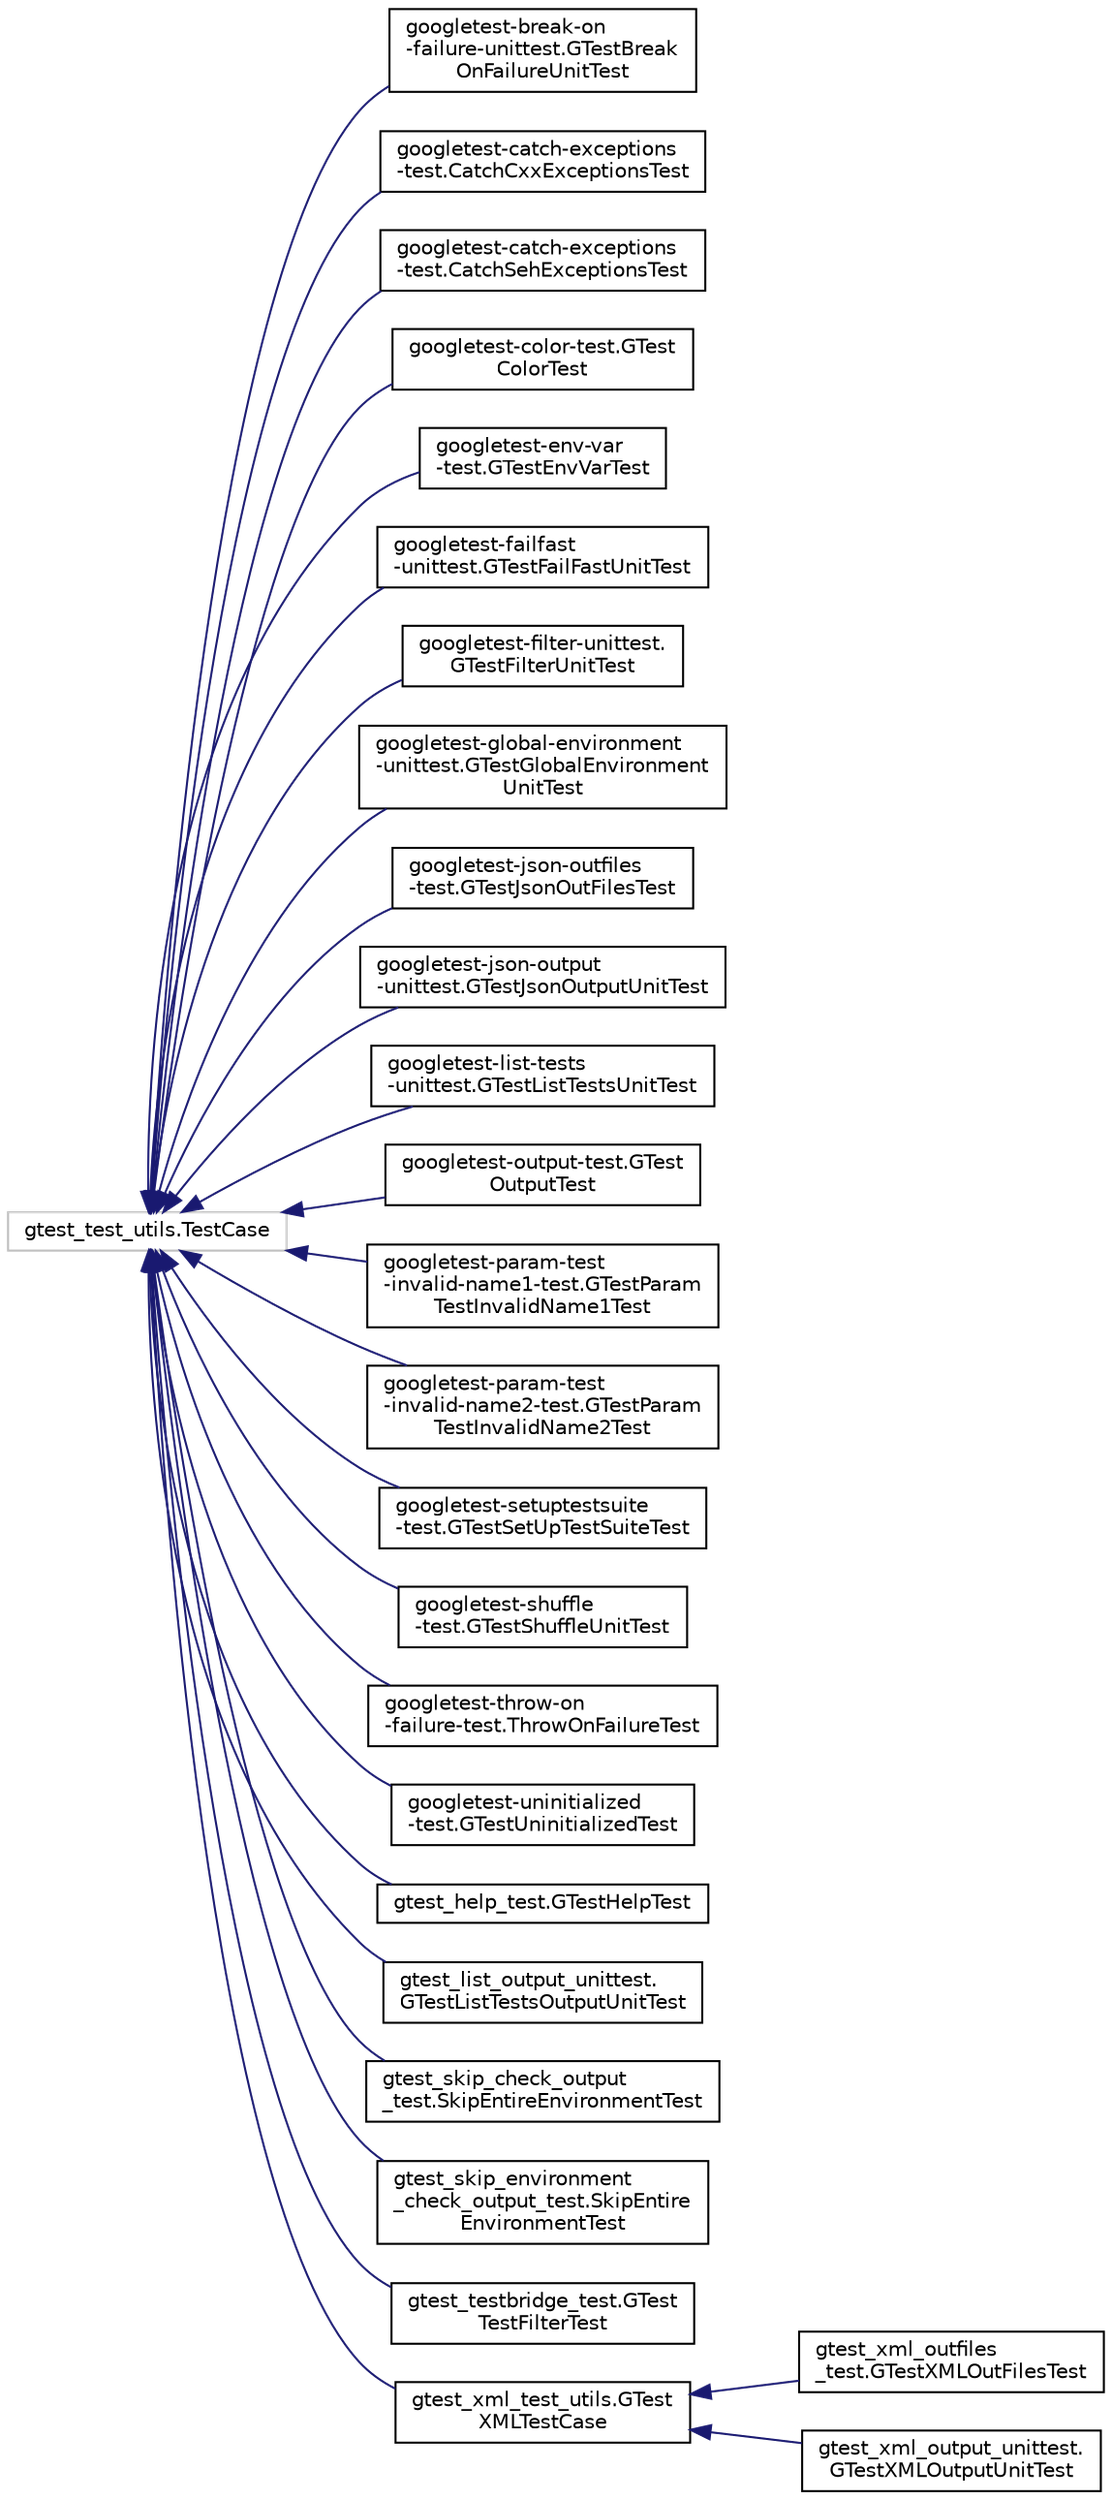 digraph "Graphical Class Hierarchy"
{
 // LATEX_PDF_SIZE
  bgcolor="transparent";
  edge [fontname="Helvetica",fontsize="10",labelfontname="Helvetica",labelfontsize="10"];
  node [fontname="Helvetica",fontsize="10",shape=record];
  rankdir="LR";
  Node442 [label="gtest_test_utils.TestCase",height=0.2,width=0.4,color="grey75",tooltip=" "];
  Node442 -> Node0 [dir="back",color="midnightblue",fontsize="10",style="solid",fontname="Helvetica"];
  Node0 [label="googletest-break-on\l-failure-unittest.GTestBreak\lOnFailureUnitTest",height=0.2,width=0.4,color="black",URL="$classgoogletest-break-on-failure-unittest_1_1GTestBreakOnFailureUnitTest.html",tooltip=" "];
  Node442 -> Node444 [dir="back",color="midnightblue",fontsize="10",style="solid",fontname="Helvetica"];
  Node444 [label="googletest-catch-exceptions\l-test.CatchCxxExceptionsTest",height=0.2,width=0.4,color="black",URL="$classgoogletest-catch-exceptions-test_1_1CatchCxxExceptionsTest.html",tooltip=" "];
  Node442 -> Node445 [dir="back",color="midnightblue",fontsize="10",style="solid",fontname="Helvetica"];
  Node445 [label="googletest-catch-exceptions\l-test.CatchSehExceptionsTest",height=0.2,width=0.4,color="black",URL="$classgoogletest-catch-exceptions-test_1_1CatchSehExceptionsTest.html",tooltip=" "];
  Node442 -> Node446 [dir="back",color="midnightblue",fontsize="10",style="solid",fontname="Helvetica"];
  Node446 [label="googletest-color-test.GTest\lColorTest",height=0.2,width=0.4,color="black",URL="$classgoogletest-color-test_1_1GTestColorTest.html",tooltip=" "];
  Node442 -> Node447 [dir="back",color="midnightblue",fontsize="10",style="solid",fontname="Helvetica"];
  Node447 [label="googletest-env-var\l-test.GTestEnvVarTest",height=0.2,width=0.4,color="black",URL="$classgoogletest-env-var-test_1_1GTestEnvVarTest.html",tooltip=" "];
  Node442 -> Node448 [dir="back",color="midnightblue",fontsize="10",style="solid",fontname="Helvetica"];
  Node448 [label="googletest-failfast\l-unittest.GTestFailFastUnitTest",height=0.2,width=0.4,color="black",URL="$classgoogletest-failfast-unittest_1_1GTestFailFastUnitTest.html",tooltip=" "];
  Node442 -> Node449 [dir="back",color="midnightblue",fontsize="10",style="solid",fontname="Helvetica"];
  Node449 [label="googletest-filter-unittest.\lGTestFilterUnitTest",height=0.2,width=0.4,color="black",URL="$classgoogletest-filter-unittest_1_1GTestFilterUnitTest.html",tooltip=" "];
  Node442 -> Node450 [dir="back",color="midnightblue",fontsize="10",style="solid",fontname="Helvetica"];
  Node450 [label="googletest-global-environment\l-unittest.GTestGlobalEnvironment\lUnitTest",height=0.2,width=0.4,color="black",URL="$classgoogletest-global-environment-unittest_1_1GTestGlobalEnvironmentUnitTest.html",tooltip=" "];
  Node442 -> Node451 [dir="back",color="midnightblue",fontsize="10",style="solid",fontname="Helvetica"];
  Node451 [label="googletest-json-outfiles\l-test.GTestJsonOutFilesTest",height=0.2,width=0.4,color="black",URL="$classgoogletest-json-outfiles-test_1_1GTestJsonOutFilesTest.html",tooltip=" "];
  Node442 -> Node452 [dir="back",color="midnightblue",fontsize="10",style="solid",fontname="Helvetica"];
  Node452 [label="googletest-json-output\l-unittest.GTestJsonOutputUnitTest",height=0.2,width=0.4,color="black",URL="$classgoogletest-json-output-unittest_1_1GTestJsonOutputUnitTest.html",tooltip=" "];
  Node442 -> Node453 [dir="back",color="midnightblue",fontsize="10",style="solid",fontname="Helvetica"];
  Node453 [label="googletest-list-tests\l-unittest.GTestListTestsUnitTest",height=0.2,width=0.4,color="black",URL="$classgoogletest-list-tests-unittest_1_1GTestListTestsUnitTest.html",tooltip=" "];
  Node442 -> Node454 [dir="back",color="midnightblue",fontsize="10",style="solid",fontname="Helvetica"];
  Node454 [label="googletest-output-test.GTest\lOutputTest",height=0.2,width=0.4,color="black",URL="$classgoogletest-output-test_1_1GTestOutputTest.html",tooltip=" "];
  Node442 -> Node455 [dir="back",color="midnightblue",fontsize="10",style="solid",fontname="Helvetica"];
  Node455 [label="googletest-param-test\l-invalid-name1-test.GTestParam\lTestInvalidName1Test",height=0.2,width=0.4,color="black",URL="$classgoogletest-param-test-invalid-name1-test_1_1GTestParamTestInvalidName1Test.html",tooltip=" "];
  Node442 -> Node456 [dir="back",color="midnightblue",fontsize="10",style="solid",fontname="Helvetica"];
  Node456 [label="googletest-param-test\l-invalid-name2-test.GTestParam\lTestInvalidName2Test",height=0.2,width=0.4,color="black",URL="$classgoogletest-param-test-invalid-name2-test_1_1GTestParamTestInvalidName2Test.html",tooltip=" "];
  Node442 -> Node457 [dir="back",color="midnightblue",fontsize="10",style="solid",fontname="Helvetica"];
  Node457 [label="googletest-setuptestsuite\l-test.GTestSetUpTestSuiteTest",height=0.2,width=0.4,color="black",URL="$classgoogletest-setuptestsuite-test_1_1GTestSetUpTestSuiteTest.html",tooltip=" "];
  Node442 -> Node458 [dir="back",color="midnightblue",fontsize="10",style="solid",fontname="Helvetica"];
  Node458 [label="googletest-shuffle\l-test.GTestShuffleUnitTest",height=0.2,width=0.4,color="black",URL="$classgoogletest-shuffle-test_1_1GTestShuffleUnitTest.html",tooltip=" "];
  Node442 -> Node459 [dir="back",color="midnightblue",fontsize="10",style="solid",fontname="Helvetica"];
  Node459 [label="googletest-throw-on\l-failure-test.ThrowOnFailureTest",height=0.2,width=0.4,color="black",URL="$classgoogletest-throw-on-failure-test_1_1ThrowOnFailureTest.html",tooltip=" "];
  Node442 -> Node460 [dir="back",color="midnightblue",fontsize="10",style="solid",fontname="Helvetica"];
  Node460 [label="googletest-uninitialized\l-test.GTestUninitializedTest",height=0.2,width=0.4,color="black",URL="$classgoogletest-uninitialized-test_1_1GTestUninitializedTest.html",tooltip=" "];
  Node442 -> Node461 [dir="back",color="midnightblue",fontsize="10",style="solid",fontname="Helvetica"];
  Node461 [label="gtest_help_test.GTestHelpTest",height=0.2,width=0.4,color="black",URL="$classgtest__help__test_1_1GTestHelpTest.html",tooltip=" "];
  Node442 -> Node462 [dir="back",color="midnightblue",fontsize="10",style="solid",fontname="Helvetica"];
  Node462 [label="gtest_list_output_unittest.\lGTestListTestsOutputUnitTest",height=0.2,width=0.4,color="black",URL="$classgtest__list__output__unittest_1_1GTestListTestsOutputUnitTest.html",tooltip=" "];
  Node442 -> Node463 [dir="back",color="midnightblue",fontsize="10",style="solid",fontname="Helvetica"];
  Node463 [label="gtest_skip_check_output\l_test.SkipEntireEnvironmentTest",height=0.2,width=0.4,color="black",URL="$classgtest__skip__check__output__test_1_1SkipEntireEnvironmentTest.html",tooltip=" "];
  Node442 -> Node464 [dir="back",color="midnightblue",fontsize="10",style="solid",fontname="Helvetica"];
  Node464 [label="gtest_skip_environment\l_check_output_test.SkipEntire\lEnvironmentTest",height=0.2,width=0.4,color="black",URL="$classgtest__skip__environment__check__output__test_1_1SkipEntireEnvironmentTest.html",tooltip=" "];
  Node442 -> Node465 [dir="back",color="midnightblue",fontsize="10",style="solid",fontname="Helvetica"];
  Node465 [label="gtest_testbridge_test.GTest\lTestFilterTest",height=0.2,width=0.4,color="black",URL="$classgtest__testbridge__test_1_1GTestTestFilterTest.html",tooltip=" "];
  Node442 -> Node466 [dir="back",color="midnightblue",fontsize="10",style="solid",fontname="Helvetica"];
  Node466 [label="gtest_xml_test_utils.GTest\lXMLTestCase",height=0.2,width=0.4,color="black",URL="$classgtest__xml__test__utils_1_1GTestXMLTestCase.html",tooltip=" "];
  Node466 -> Node467 [dir="back",color="midnightblue",fontsize="10",style="solid",fontname="Helvetica"];
  Node467 [label="gtest_xml_outfiles\l_test.GTestXMLOutFilesTest",height=0.2,width=0.4,color="black",URL="$classgtest__xml__outfiles__test_1_1GTestXMLOutFilesTest.html",tooltip=" "];
  Node466 -> Node468 [dir="back",color="midnightblue",fontsize="10",style="solid",fontname="Helvetica"];
  Node468 [label="gtest_xml_output_unittest.\lGTestXMLOutputUnitTest",height=0.2,width=0.4,color="black",URL="$classgtest__xml__output__unittest_1_1GTestXMLOutputUnitTest.html",tooltip=" "];
}
